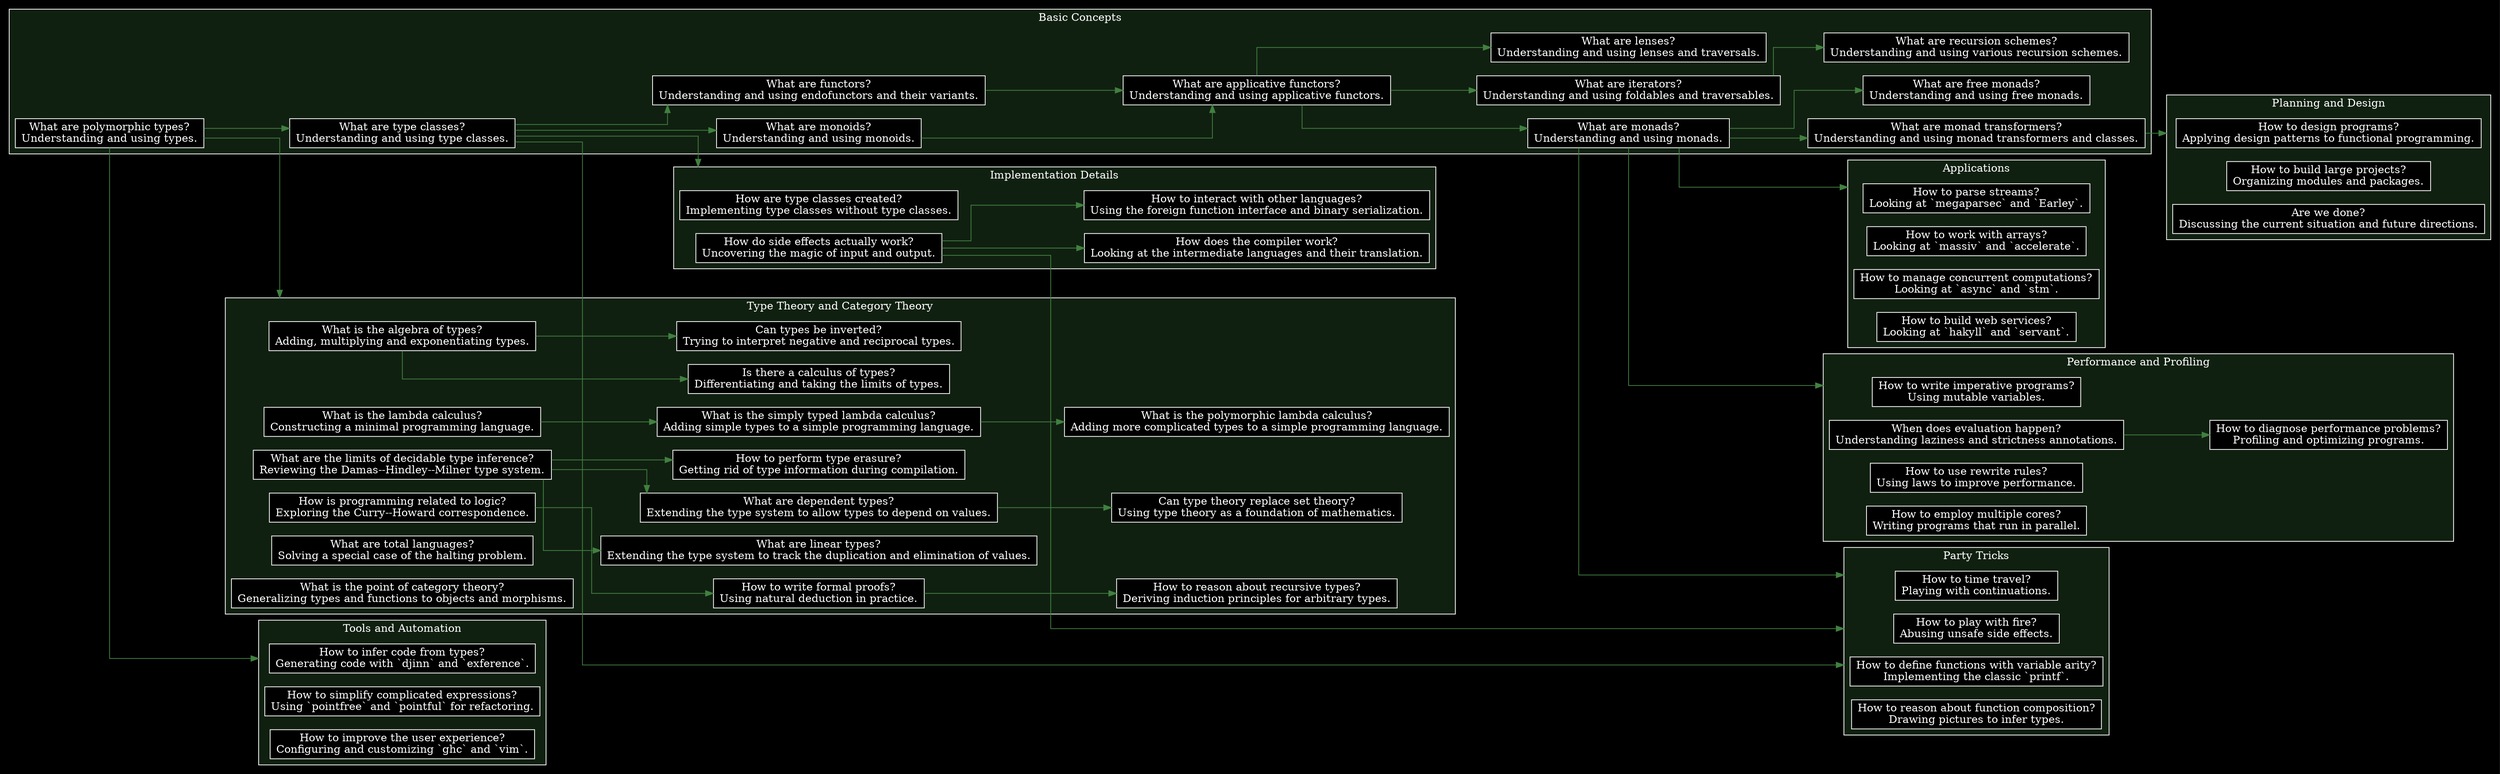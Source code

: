 digraph topics {
  graph [bgcolor="#102010", color=white, fillcolor="#102010", fontcolor=white, style=filled]
  node [color=white, fillcolor="#204020", fontcolor=white, style=filled]
  node [fillcolor=black]
  edge [color="#408040", fontcolor=white]

  graph [compound=true, splines=ortho, rankdir=LR]
  node [shape=box]
  edge []

  subgraph cluster_concepts {
    label="Basic Concepts"
    types
    [label="What are polymorphic types?\nUnderstanding and using types."]
    classes
    [label="What are type classes?\nUnderstanding and using type classes."]
    monoids
    [label="What are monoids?\nUnderstanding and using monoids."]
    functors
    [label="What are functors?\nUnderstanding and using endofunctors and their variants."]
    applicatives
    [label="What are applicative functors?\nUnderstanding and using applicative functors."]
    monads
    [label="What are monads?\nUnderstanding and using monads."]
    transformers
    [label="What are monad transformers?\nUnderstanding and using monad transformers and classes."]
    foldables
    [label="What are iterators?\nUnderstanding and using foldables and traversables."]
    free
    [label="What are free monads?\nUnderstanding and using free monads."]
    schemes
    [label="What are recursion schemes?\nUnderstanding and using various recursion schemes."]
    lenses [label="What are lenses?\nUnderstanding and using lenses and traversals."]
  }

  types -> classes
  classes -> monoids
  classes -> functors
  monoids -> applicatives
  functors -> applicatives
  applicatives -> monads
  monads -> transformers
  applicatives -> foldables
  monads -> free
  foldables -> schemes
  applicatives -> lenses

  subgraph cluster_theory {
    label="Type Theory and Category Theory"
    algebra [label="What is the algebra of types?\nAdding, multiplying and exponentiating types."]
    calculus [label="Is there a calculus of types?\nDifferentiating and taking the limits of types."]
    inverted [label="Can types be inverted?\nTrying to interpret negative and reciprocal types."]
    lc [label="What is the lambda calculus?\nConstructing a minimal programming language."]
    stlc [label="What is the simply typed lambda calculus?\nAdding simple types to a simple programming language."]
    plc [label="What is the polymorphic lambda calculus?\nAdding more complicated types to a simple programming language."]
    decidable [label="What are the limits of decidable type inference?\nReviewing the Damas--Hindley--Milner type system."]
    linear [label="What are linear types?\nExtending the type system to track the duplication and elimination of values."]
    dependent [label="What are dependent types?\nExtending the type system to allow types to depend on values."]
    foundations [label="Can type theory replace set theory?\nUsing type theory as a foundation of mathematics."]
    correspondence [label="How is programming related to logic?\nExploring the Curry--Howard correspondence."]
    deduction [label="How to write formal proofs?\nUsing natural deduction in practice."]
    induction [label="How to reason about recursive types?\nDeriving induction principles for arbitrary types."]
    totality [label="What are total languages?\nSolving a special case of the halting problem."]
    erasure [label="How to perform type erasure?\nGetting rid of type information during compilation."]
    categories [label="What is the point of category theory?\nGeneralizing types and functions to objects and morphisms."]
  }

  types -> algebra [lhead=cluster_theory]
  algebra -> calculus
  algebra -> inverted
  lc -> stlc
  stlc -> plc
  decidable -> linear
  decidable -> dependent
  dependent -> foundations
  correspondence -> deduction
  deduction -> induction
  decidable -> erasure

  subgraph cluster_application {
    label="Applications"
    parse [label="How to parse streams?\nLooking at `megaparsec` and `Earley`."]
    arrays [label="How to work with arrays?\nLooking at `massiv` and `accelerate`."]
    concurrency [label="How to manage concurrent computations?\nLooking at `async` and `stm`."]
    web [label="How to build web services?\nLooking at `hakyll` and `servant`."]
  }

  monads -> parse [lhead=cluster_application]

  subgraph cluster_design {
    label="Planning and Design"
    design [label="How to design programs?\nApplying design patterns to functional programming."]
    organize [label="How to build large projects?\nOrganizing modules and packages."]
    future [label="Are we done?\nDiscussing the current situation and future directions."]
  }

  transformers -> design [lhead=cluster_design]

  subgraph cluster_implementation {
    label="Implementation Details"
    dictionaries [label="How are type classes created?\nImplementing type classes without type classes."]
    effects [label="How do side effects actually work?\nUncovering the magic of input and output."]
    primitives [label="How does the compiler work?\nLooking at the intermediate languages and their translation."]
    foreign [label="How to interact with other languages?\nUsing the foreign function interface and binary serialization."]
  }

  classes -> dictionaries [lhead=cluster_implementation]
  effects -> primitives
  effects -> foreign

  subgraph cluster_performance {
    label="Performance and Profiling"
    mutable [label="How to write imperative programs?\nUsing mutable variables."]
    evaluation [label="When does evaluation happen?\nUnderstanding laziness and strictness annotations."]
    rewriting [label="How to use rewrite rules?\nUsing laws to improve performance."]
    parallel [label="How to employ multiple cores?\nWriting programs that run in parallel."]
    profiling [label="How to diagnose performance problems?\nProfiling and optimizing programs."]
  }

  monads -> mutable [lhead=cluster_performance]
  evaluation -> profiling

  subgraph cluster_tools {
    label="Tools and Automation"
    exfer [label="How to infer code from types?\nGenerating code with `djinn` and `exference`."]
    refactor [label="How to simplify complicated expressions?\nUsing `pointfree` and `pointful` for refactoring."]
    ux [label="How to improve the user experience?\nConfiguring and customizing `ghc` and `vim`."]
  }

  types -> exfer [lhead=cluster_tools]

  subgraph cluster_tricks {
    label="Party Tricks"
    unsafe [label="How to play with fire?\nAbusing unsafe side effects."]
    arity [label="How to define functions with variable arity?\nImplementing the classic `printf`."]
    continuations [label="How to time travel?\nPlaying with continuations."]
    composition [label="How to reason about function composition?\nDrawing pictures to infer types."]
  }

  effects -> unsafe [lhead=cluster_tricks]
  classes -> arity [lhead=cluster_tricks]
  monads -> continuations [lhead=cluster_tricks]

  graph [bgcolor=black]
}
